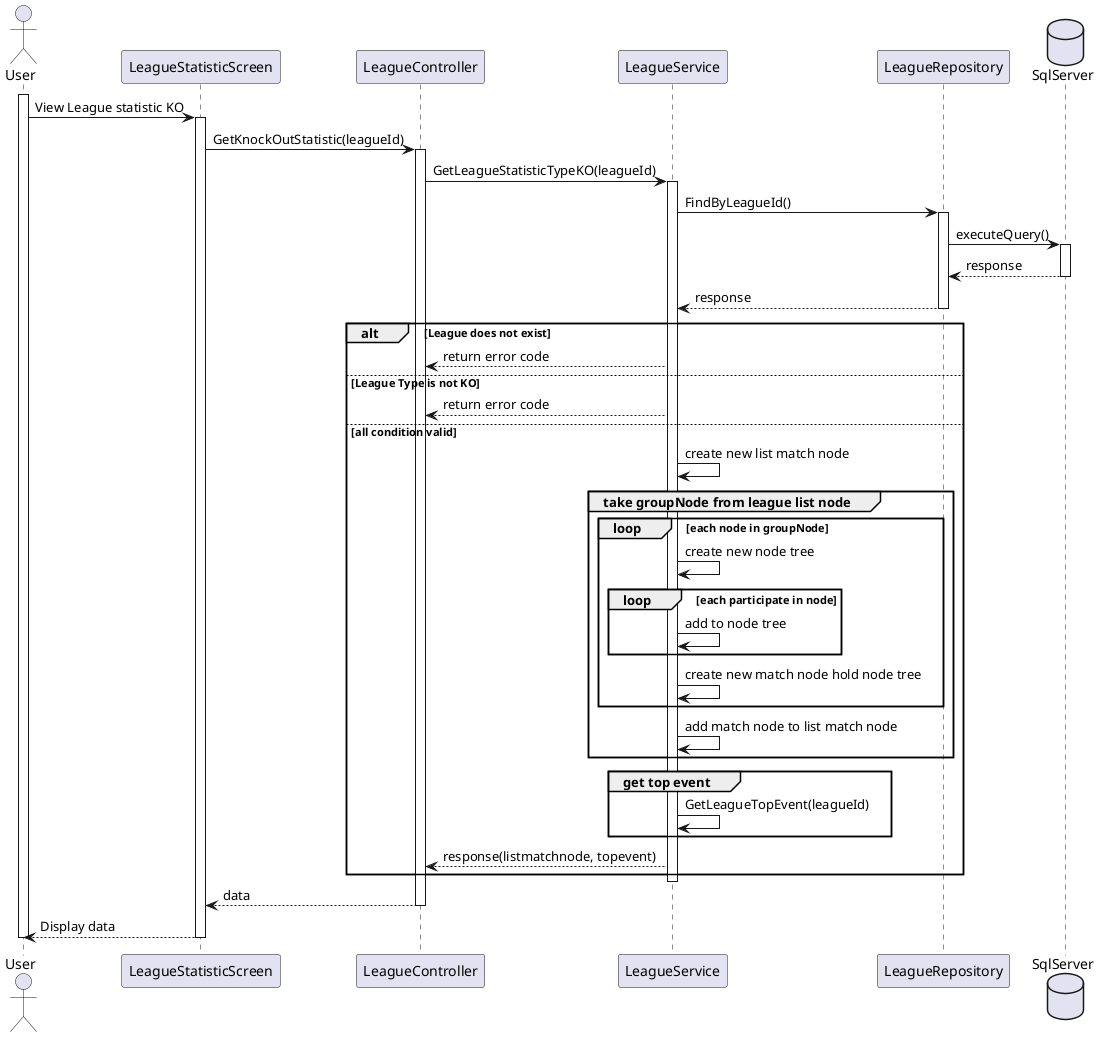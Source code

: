 @startuml View League Statistic TypeKO (Guest)
actor User
participant LeagueStatisticScreen
participant LeagueController
participant LeagueService
participant LeagueRepository
database SqlServer

activate User 
    User -> LeagueStatisticScreen: View League statistic KO
    activate LeagueStatisticScreen
        LeagueStatisticScreen -> LeagueController: GetKnockOutStatistic(leagueId)
        activate LeagueController
            LeagueController ->LeagueService: GetLeagueStatisticTypeKO(leagueId)
            activate LeagueService
                LeagueService -> LeagueRepository: FindByLeagueId()
                activate LeagueRepository
                    LeagueRepository -> SqlServer: executeQuery()
                    activate SqlServer
                        SqlServer --> LeagueRepository: response
                    deactivate SqlServer
                    LeagueRepository --> LeagueService: response
                deactivate LeagueRepository
                alt League does not exist 
                    LeagueService --> LeagueController: return error code
                else League Type is not KO 
                    LeagueService --> LeagueController: return error code
                else all condition valid
                    LeagueService -> LeagueService: create new list match node
                    group take groupNode from league list node
                        loop each node in groupNode 
                            LeagueService -> LeagueService: create new node tree
                            loop each participate in node
                                LeagueService -> LeagueService: add to node tree
                            end
                            LeagueService -> LeagueService: create new match node hold node tree
                        end
                        LeagueService -> LeagueService: add match node to list match node
                    end
                    group get top event
                        LeagueService -> LeagueService: GetLeagueTopEvent(leagueId)
                    end
                    LeagueService --> LeagueController: response(listmatchnode, topevent)
                end
            deactivate LeagueService
            LeagueController --> LeagueStatisticScreen: data
        deactivate LeagueController
        LeagueStatisticScreen --> User: Display data
    deactivate LeagueStatisticScreen
deactivate User
@enduml